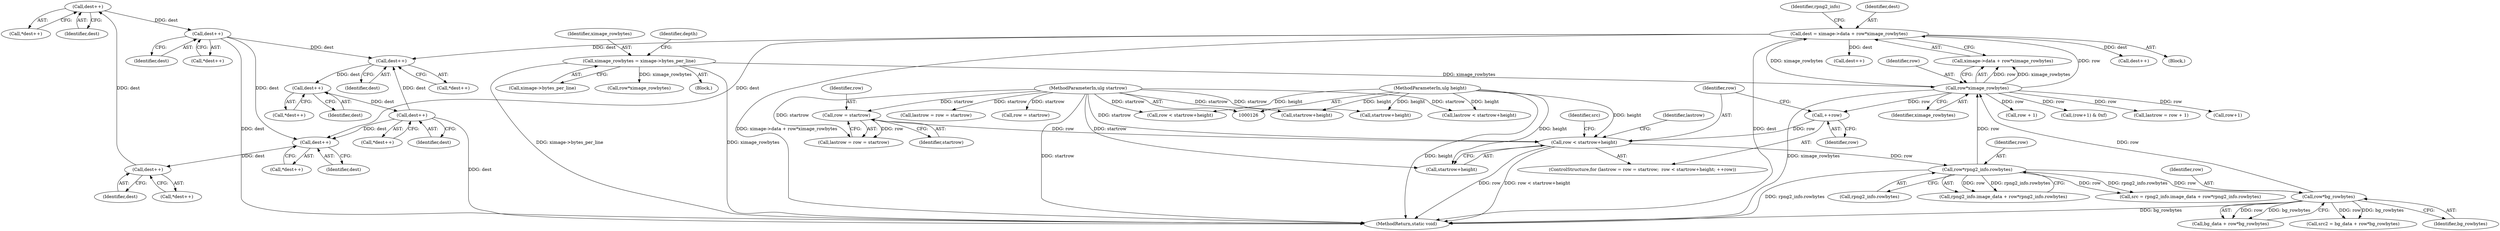 digraph "0_Android_9d4853418ab2f754c2b63e091c29c5529b8b86ca_9@pointer" {
"1000501" [label="(Call,dest++)"];
"1000490" [label="(Call,dest++)"];
"1000479" [label="(Call,dest++)"];
"1000512" [label="(Call,dest++)"];
"1000501" [label="(Call,dest++)"];
"1000225" [label="(Call,dest = ximage->data + row*ximage_rowbytes)"];
"1000231" [label="(Call,row*ximage_rowbytes)"];
"1000222" [label="(Call,row*bg_rowbytes)"];
"1000211" [label="(Call,row*rpng2_info.rowbytes)"];
"1000197" [label="(Call,row < startrow+height)"];
"1000194" [label="(Call,row = startrow)"];
"1000128" [label="(MethodParameterIn,ulg startrow)"];
"1000202" [label="(Call,++row)"];
"1000130" [label="(MethodParameterIn,ulg height)"];
"1000168" [label="(Call,ximage_rowbytes = ximage->bytes_per_line)"];
"1000545" [label="(Call,dest++)"];
"1000534" [label="(Call,dest++)"];
"1000523" [label="(Call,dest++)"];
"1000224" [label="(Identifier,bg_rowbytes)"];
"1000535" [label="(Identifier,dest)"];
"1000513" [label="(Identifier,dest)"];
"1000600" [label="(Call,row < startrow+height)"];
"1000479" [label="(Call,dest++)"];
"1000554" [label="(Call,(row+1) & 0xf)"];
"1000491" [label="(Identifier,dest)"];
"1000237" [label="(Identifier,rpng2_info)"];
"1000502" [label="(Identifier,dest)"];
"1000131" [label="(Block,)"];
"1000490" [label="(Call,dest++)"];
"1000602" [label="(Call,startrow+height)"];
"1000218" [label="(Call,src2 = bg_data + row*bg_rowbytes)"];
"1000197" [label="(Call,row < startrow+height)"];
"1000232" [label="(Identifier,row)"];
"1000222" [label="(Call,row*bg_rowbytes)"];
"1000478" [label="(Call,*dest++)"];
"1000225" [label="(Call,dest = ximage->data + row*ximage_rowbytes)"];
"1000223" [label="(Identifier,row)"];
"1000213" [label="(Call,rpng2_info.rowbytes)"];
"1000191" [label="(ControlStructure,for (lastrow = row = startrow;  row < startrow+height; ++row))"];
"1000522" [label="(Call,*dest++)"];
"1000233" [label="(Identifier,ximage_rowbytes)"];
"1000227" [label="(Call,ximage->data + row*ximage_rowbytes)"];
"1000207" [label="(Call,rpng2_info.image_data + row*rpng2_info.rowbytes)"];
"1000206" [label="(Identifier,src)"];
"1000597" [label="(Call,row = startrow)"];
"1000288" [label="(Call,dest++)"];
"1000169" [label="(Identifier,ximage_rowbytes)"];
"1000204" [label="(Block,)"];
"1000480" [label="(Identifier,dest)"];
"1000205" [label="(Call,src = rpng2_info.image_data + row*rpng2_info.rowbytes)"];
"1000199" [label="(Call,startrow+height)"];
"1000489" [label="(Call,*dest++)"];
"1000202" [label="(Call,++row)"];
"1000580" [label="(Call,lastrow = row + 1)"];
"1000939" [label="(Call,lastrow < startrow+height)"];
"1000501" [label="(Call,dest++)"];
"1000500" [label="(Call,*dest++)"];
"1000555" [label="(Call,row+1)"];
"1000545" [label="(Call,dest++)"];
"1000130" [label="(MethodParameterIn,ulg height)"];
"1000941" [label="(Call,startrow+height)"];
"1000512" [label="(Call,dest++)"];
"1000176" [label="(Identifier,depth)"];
"1000974" [label="(MethodReturn,static void)"];
"1000226" [label="(Identifier,dest)"];
"1000203" [label="(Identifier,row)"];
"1000524" [label="(Identifier,dest)"];
"1000546" [label="(Identifier,dest)"];
"1000170" [label="(Call,ximage->bytes_per_line)"];
"1000595" [label="(Call,lastrow = row = startrow)"];
"1000211" [label="(Call,row*rpng2_info.rowbytes)"];
"1000940" [label="(Identifier,lastrow)"];
"1000533" [label="(Call,*dest++)"];
"1000220" [label="(Call,bg_data + row*bg_rowbytes)"];
"1000523" [label="(Call,dest++)"];
"1000582" [label="(Call,row + 1)"];
"1000212" [label="(Identifier,row)"];
"1000192" [label="(Call,lastrow = row = startrow)"];
"1000196" [label="(Identifier,startrow)"];
"1000544" [label="(Call,*dest++)"];
"1000534" [label="(Call,dest++)"];
"1000168" [label="(Call,ximage_rowbytes = ximage->bytes_per_line)"];
"1000195" [label="(Identifier,row)"];
"1000511" [label="(Call,*dest++)"];
"1000198" [label="(Identifier,row)"];
"1000194" [label="(Call,row = startrow)"];
"1000630" [label="(Call,row*ximage_rowbytes)"];
"1000231" [label="(Call,row*ximage_rowbytes)"];
"1000332" [label="(Call,dest++)"];
"1000128" [label="(MethodParameterIn,ulg startrow)"];
"1000501" -> "1000500"  [label="AST: "];
"1000501" -> "1000502"  [label="CFG: "];
"1000502" -> "1000501"  [label="AST: "];
"1000500" -> "1000501"  [label="CFG: "];
"1000490" -> "1000501"  [label="DDG: dest"];
"1000501" -> "1000512"  [label="DDG: dest"];
"1000490" -> "1000489"  [label="AST: "];
"1000490" -> "1000491"  [label="CFG: "];
"1000491" -> "1000490"  [label="AST: "];
"1000489" -> "1000490"  [label="CFG: "];
"1000479" -> "1000490"  [label="DDG: dest"];
"1000479" -> "1000478"  [label="AST: "];
"1000479" -> "1000480"  [label="CFG: "];
"1000480" -> "1000479"  [label="AST: "];
"1000478" -> "1000479"  [label="CFG: "];
"1000512" -> "1000479"  [label="DDG: dest"];
"1000225" -> "1000479"  [label="DDG: dest"];
"1000545" -> "1000479"  [label="DDG: dest"];
"1000512" -> "1000511"  [label="AST: "];
"1000512" -> "1000513"  [label="CFG: "];
"1000513" -> "1000512"  [label="AST: "];
"1000511" -> "1000512"  [label="CFG: "];
"1000512" -> "1000974"  [label="DDG: dest"];
"1000512" -> "1000523"  [label="DDG: dest"];
"1000225" -> "1000204"  [label="AST: "];
"1000225" -> "1000227"  [label="CFG: "];
"1000226" -> "1000225"  [label="AST: "];
"1000227" -> "1000225"  [label="AST: "];
"1000237" -> "1000225"  [label="CFG: "];
"1000225" -> "1000974"  [label="DDG: ximage->data + row*ximage_rowbytes"];
"1000225" -> "1000974"  [label="DDG: dest"];
"1000231" -> "1000225"  [label="DDG: row"];
"1000231" -> "1000225"  [label="DDG: ximage_rowbytes"];
"1000225" -> "1000288"  [label="DDG: dest"];
"1000225" -> "1000332"  [label="DDG: dest"];
"1000225" -> "1000523"  [label="DDG: dest"];
"1000231" -> "1000227"  [label="AST: "];
"1000231" -> "1000233"  [label="CFG: "];
"1000232" -> "1000231"  [label="AST: "];
"1000233" -> "1000231"  [label="AST: "];
"1000227" -> "1000231"  [label="CFG: "];
"1000231" -> "1000974"  [label="DDG: ximage_rowbytes"];
"1000231" -> "1000202"  [label="DDG: row"];
"1000231" -> "1000227"  [label="DDG: row"];
"1000231" -> "1000227"  [label="DDG: ximage_rowbytes"];
"1000222" -> "1000231"  [label="DDG: row"];
"1000211" -> "1000231"  [label="DDG: row"];
"1000168" -> "1000231"  [label="DDG: ximage_rowbytes"];
"1000231" -> "1000554"  [label="DDG: row"];
"1000231" -> "1000555"  [label="DDG: row"];
"1000231" -> "1000580"  [label="DDG: row"];
"1000231" -> "1000582"  [label="DDG: row"];
"1000222" -> "1000220"  [label="AST: "];
"1000222" -> "1000224"  [label="CFG: "];
"1000223" -> "1000222"  [label="AST: "];
"1000224" -> "1000222"  [label="AST: "];
"1000220" -> "1000222"  [label="CFG: "];
"1000222" -> "1000974"  [label="DDG: bg_rowbytes"];
"1000222" -> "1000218"  [label="DDG: row"];
"1000222" -> "1000218"  [label="DDG: bg_rowbytes"];
"1000222" -> "1000220"  [label="DDG: row"];
"1000222" -> "1000220"  [label="DDG: bg_rowbytes"];
"1000211" -> "1000222"  [label="DDG: row"];
"1000211" -> "1000207"  [label="AST: "];
"1000211" -> "1000213"  [label="CFG: "];
"1000212" -> "1000211"  [label="AST: "];
"1000213" -> "1000211"  [label="AST: "];
"1000207" -> "1000211"  [label="CFG: "];
"1000211" -> "1000974"  [label="DDG: rpng2_info.rowbytes"];
"1000211" -> "1000205"  [label="DDG: row"];
"1000211" -> "1000205"  [label="DDG: rpng2_info.rowbytes"];
"1000211" -> "1000207"  [label="DDG: row"];
"1000211" -> "1000207"  [label="DDG: rpng2_info.rowbytes"];
"1000197" -> "1000211"  [label="DDG: row"];
"1000197" -> "1000191"  [label="AST: "];
"1000197" -> "1000199"  [label="CFG: "];
"1000198" -> "1000197"  [label="AST: "];
"1000199" -> "1000197"  [label="AST: "];
"1000206" -> "1000197"  [label="CFG: "];
"1000940" -> "1000197"  [label="CFG: "];
"1000197" -> "1000974"  [label="DDG: row < startrow+height"];
"1000197" -> "1000974"  [label="DDG: row"];
"1000194" -> "1000197"  [label="DDG: row"];
"1000202" -> "1000197"  [label="DDG: row"];
"1000128" -> "1000197"  [label="DDG: startrow"];
"1000130" -> "1000197"  [label="DDG: height"];
"1000194" -> "1000192"  [label="AST: "];
"1000194" -> "1000196"  [label="CFG: "];
"1000195" -> "1000194"  [label="AST: "];
"1000196" -> "1000194"  [label="AST: "];
"1000192" -> "1000194"  [label="CFG: "];
"1000194" -> "1000192"  [label="DDG: row"];
"1000128" -> "1000194"  [label="DDG: startrow"];
"1000128" -> "1000126"  [label="AST: "];
"1000128" -> "1000974"  [label="DDG: startrow"];
"1000128" -> "1000192"  [label="DDG: startrow"];
"1000128" -> "1000199"  [label="DDG: startrow"];
"1000128" -> "1000595"  [label="DDG: startrow"];
"1000128" -> "1000597"  [label="DDG: startrow"];
"1000128" -> "1000600"  [label="DDG: startrow"];
"1000128" -> "1000602"  [label="DDG: startrow"];
"1000128" -> "1000939"  [label="DDG: startrow"];
"1000128" -> "1000941"  [label="DDG: startrow"];
"1000202" -> "1000191"  [label="AST: "];
"1000202" -> "1000203"  [label="CFG: "];
"1000203" -> "1000202"  [label="AST: "];
"1000198" -> "1000202"  [label="CFG: "];
"1000130" -> "1000126"  [label="AST: "];
"1000130" -> "1000974"  [label="DDG: height"];
"1000130" -> "1000199"  [label="DDG: height"];
"1000130" -> "1000600"  [label="DDG: height"];
"1000130" -> "1000602"  [label="DDG: height"];
"1000130" -> "1000939"  [label="DDG: height"];
"1000130" -> "1000941"  [label="DDG: height"];
"1000168" -> "1000131"  [label="AST: "];
"1000168" -> "1000170"  [label="CFG: "];
"1000169" -> "1000168"  [label="AST: "];
"1000170" -> "1000168"  [label="AST: "];
"1000176" -> "1000168"  [label="CFG: "];
"1000168" -> "1000974"  [label="DDG: ximage_rowbytes"];
"1000168" -> "1000974"  [label="DDG: ximage->bytes_per_line"];
"1000168" -> "1000630"  [label="DDG: ximage_rowbytes"];
"1000545" -> "1000544"  [label="AST: "];
"1000545" -> "1000546"  [label="CFG: "];
"1000546" -> "1000545"  [label="AST: "];
"1000544" -> "1000545"  [label="CFG: "];
"1000545" -> "1000974"  [label="DDG: dest"];
"1000545" -> "1000523"  [label="DDG: dest"];
"1000534" -> "1000545"  [label="DDG: dest"];
"1000534" -> "1000533"  [label="AST: "];
"1000534" -> "1000535"  [label="CFG: "];
"1000535" -> "1000534"  [label="AST: "];
"1000533" -> "1000534"  [label="CFG: "];
"1000523" -> "1000534"  [label="DDG: dest"];
"1000523" -> "1000522"  [label="AST: "];
"1000523" -> "1000524"  [label="CFG: "];
"1000524" -> "1000523"  [label="AST: "];
"1000522" -> "1000523"  [label="CFG: "];
}
